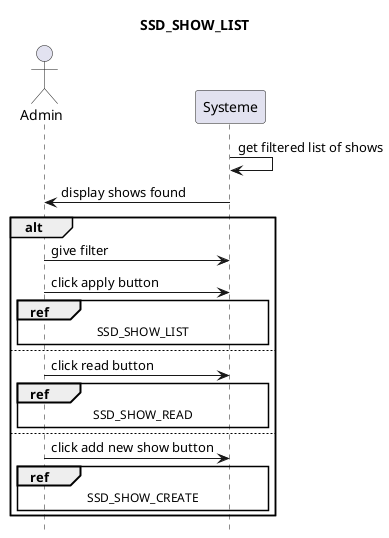 @startuml SSD_SHOW_LIST
title SSD_SHOW_LIST
hide footbox
Actor "Admin" as A
Participant "Systeme" as S
S -> S : get filtered list of shows
S -> A : display shows found
alt
    A -> S : give filter
    A -> S : click apply button
    ref over A,S : SSD_SHOW_LIST
else
    A -> S : click read button
    ref over A,S : SSD_SHOW_READ
else
    A-> S : click add new show button
    ref over A,S : SSD_SHOW_CREATE
end

@enduml
